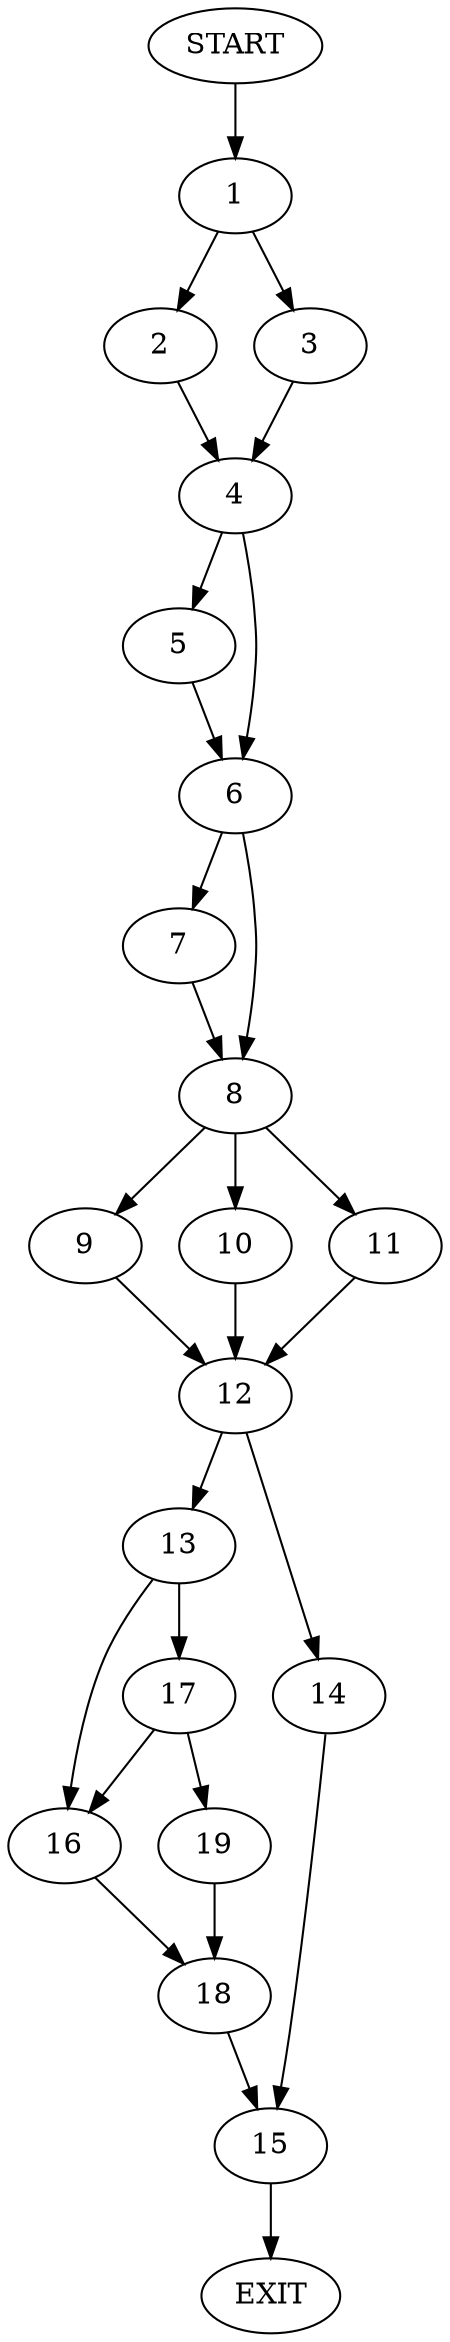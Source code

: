 digraph {
0 [label="START"]
20 [label="EXIT"]
0 -> 1
1 -> 2
1 -> 3
2 -> 4
3 -> 4
4 -> 5
4 -> 6
6 -> 7
6 -> 8
5 -> 6
8 -> 9
8 -> 10
8 -> 11
7 -> 8
9 -> 12
10 -> 12
11 -> 12
12 -> 13
12 -> 14
14 -> 15
13 -> 16
13 -> 17
15 -> 20
16 -> 18
17 -> 16
17 -> 19
19 -> 18
18 -> 15
}
